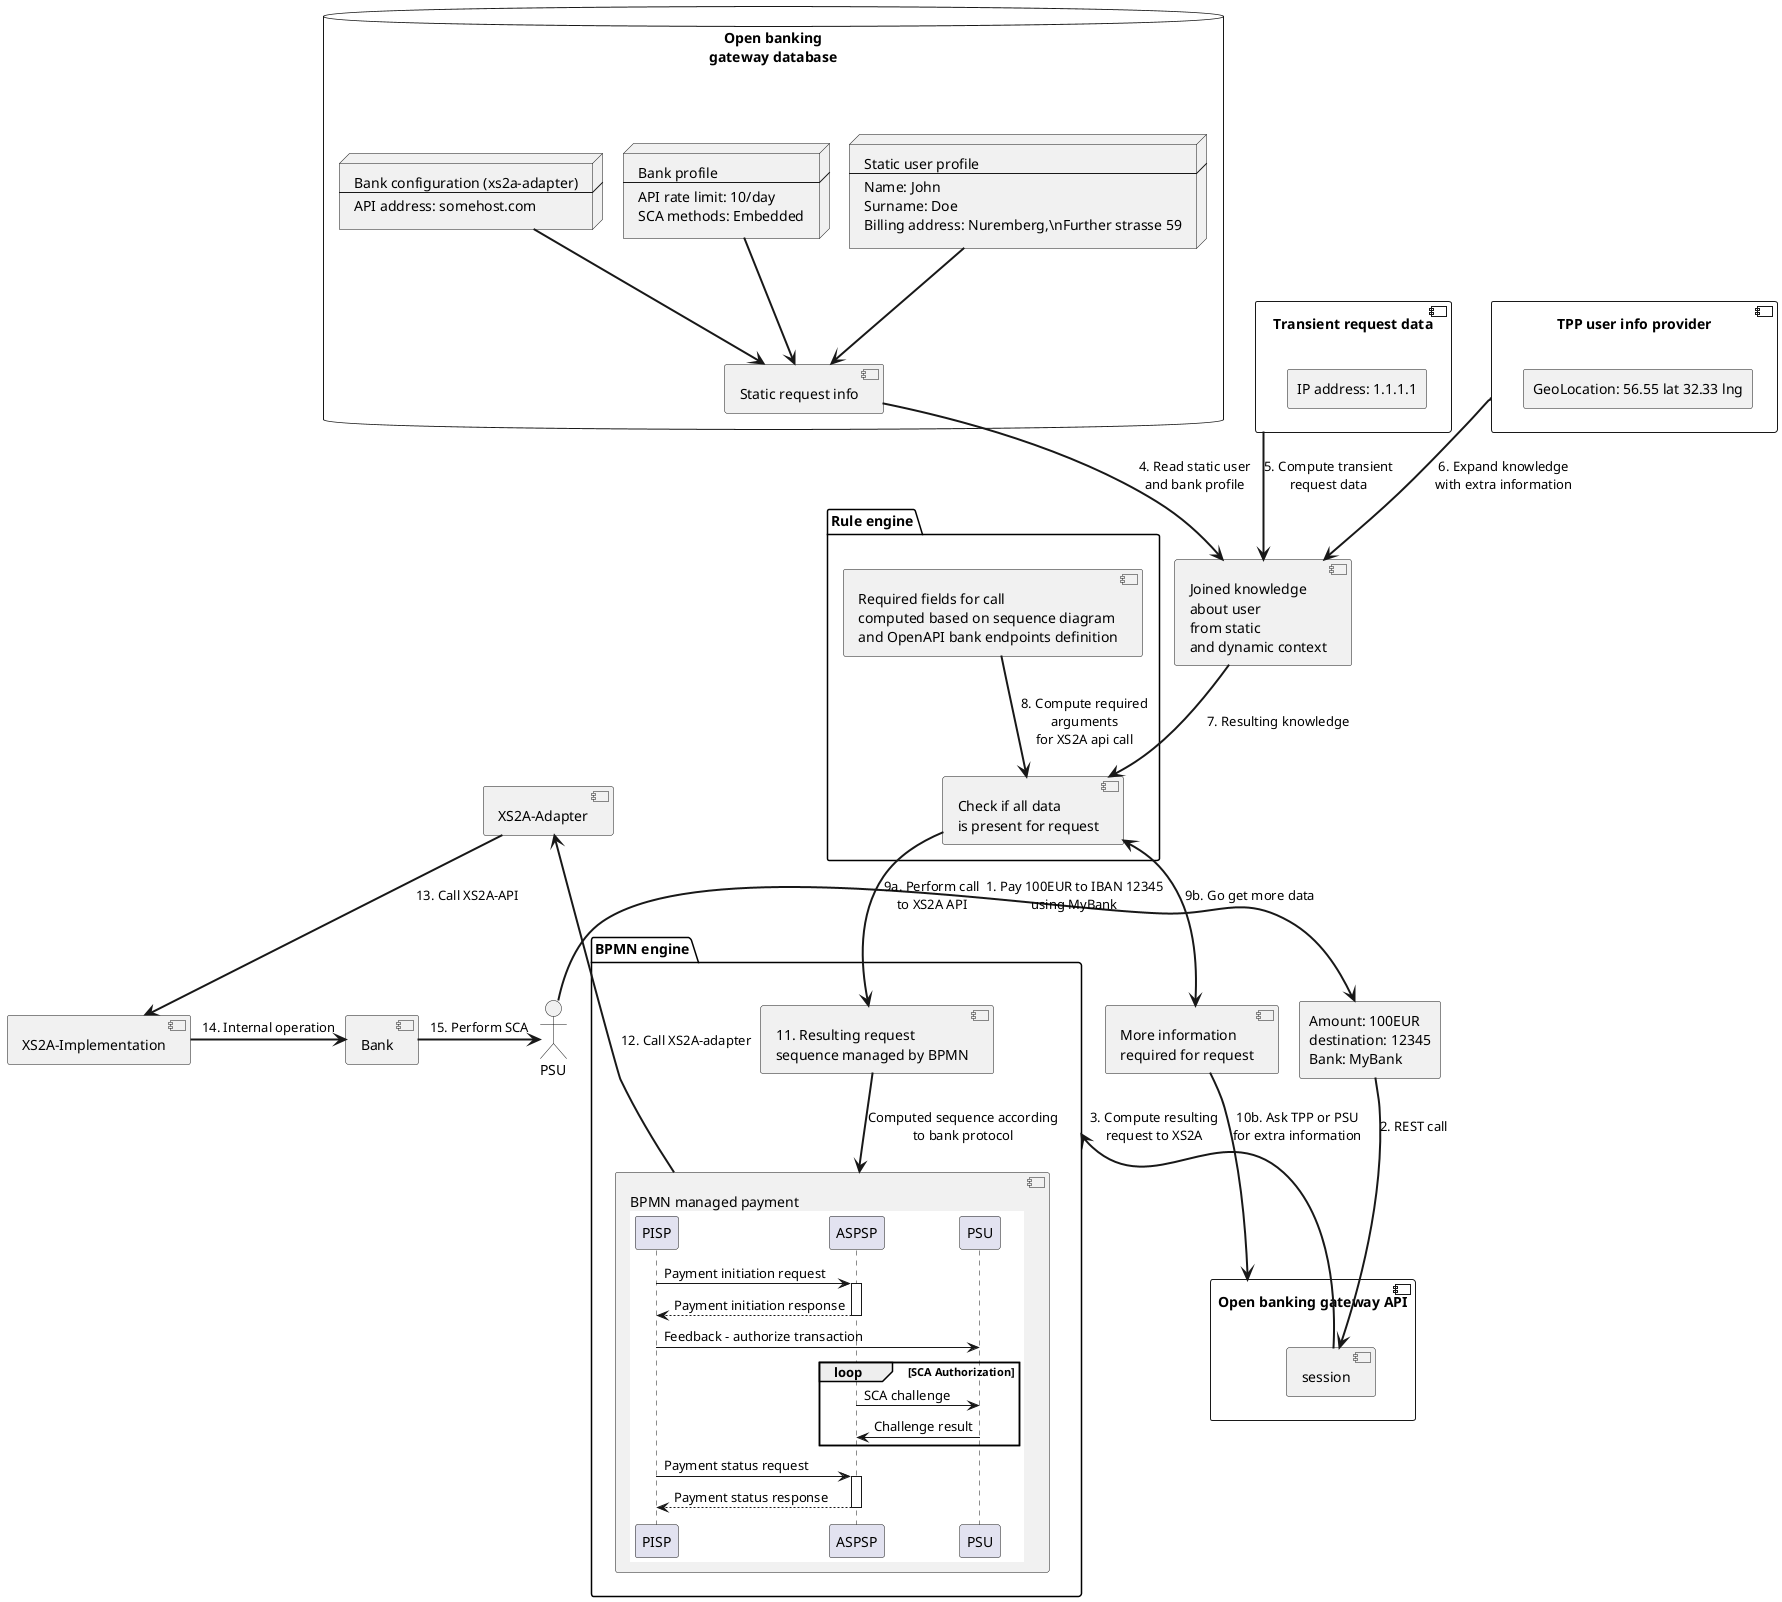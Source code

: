 @startuml
skinparam nodesep 20
skinparam ranksep 55
'left to right direction

actor PSU

rectangle PaymentRequest [
   Amount: 100EUR
   destination: 12345
   Bank: MyBank
]

component "Open banking gateway API" as OBA {
   component session
}

database "Open banking\ngateway database" as OBADB {
  node tppUserProfile [
    Static user profile
    ---
    Name: John
    Surname: Doe
    Billing address: Nuremberg,\nFurther strasse 59
  ]
  node bankProfile [
    Bank profile
    ---
    API rate limit: 10/day
    SCA methods: Embedded
  ]
  node bankConfiguration [
    Bank configuration (xs2a-adapter)
    ---
    API address: somehost.com
  ]
  component "Static request info" as requestInfo

  tppUserProfile ==> requestInfo
  bankProfile ==> requestInfo
  bankConfiguration ==> requestInfo
}

component "XS2A-Adapter" as adapter
component "Transient request data" as transientData {
  rectangle "IP address: 1.1.1.1" as IP
}

component "TPP user info provider" as extraUserInfo {
  rectangle "GeoLocation: 56.55 lat 32.33 lng" as GEO
}


component "Joined knowledge\nabout user\nfrom static\nand dynamic context" as knowledge

package "Rule engine" as ruleEngine {
  component "Required fields for call\ncomputed based on sequence diagram\nand OpenAPI bank endpoints definition" as requiredTemplate
  component "Check if all data\nis present for request" as askForExtraInfo
}

package "BPMN engine" as engine {
  component "11. Resulting request\nsequence managed by BPMN" as resultingRequest
  component Sequence [
      BPMN managed payment
      {{
          PISP -> ASPSP ++ : Payment initiation request
          return Payment initiation response
          PISP -> PSU : Feedback - authorize transaction
          loop SCA Authorization
            ASPSP -> PSU : SCA challenge
            PSU -> ASPSP : Challenge result
          end
          PISP -> ASPSP ++ : Payment status request
          return Payment status response
      }}
  ]
}

component "More information\nrequired for request" as moreInformationNeeded
component "XS2A-Implementation" as xs2aImpl
component "Bank" as bank

PSU =right=> PaymentRequest : 1. Pay 100EUR to IBAN 12345\nusing MyBank
PaymentRequest ==> session : 2. REST call
session ==> engine : 3. Compute resulting\nrequest to XS2A
requestInfo ==> knowledge : 4. Read static user\nand bank profile
transientData ==> knowledge : 5. Compute transient\nrequest data
extraUserInfo ==> knowledge : 6. Expand knowledge\nwith extra information
knowledge ==> askForExtraInfo : 7. Resulting knowledge
requiredTemplate ==> askForExtraInfo : 8. Compute required\narguments\nfor XS2A api call
askForExtraInfo <==> moreInformationNeeded : 9b. Go get more data
moreInformationNeeded ==> OBA : 10b. Ask TPP or PSU\nfor extra information
resultingRequest ==> Sequence : Computed sequence according\nto bank protocol
askForExtraInfo ==> resultingRequest : 9a. Perform call\nto XS2A API
Sequence ==> adapter : 12. Call XS2A-adapter
adapter ==> xs2aImpl : 13. Call XS2A-API
xs2aImpl =right=> bank : 14. Internal operation
bank =right=> PSU : 15. Perform SCA
@enduml